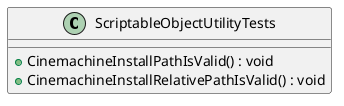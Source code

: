 @startuml
class ScriptableObjectUtilityTests {
    + CinemachineInstallPathIsValid() : void
    + CinemachineInstallRelativePathIsValid() : void
}
@enduml
